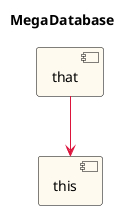 ''''''''''''''''''''''''''''''''''''''''''
''                                      ''
''  AUTOGENERATED CODE -- DO NOT EDIT!  ''
''                                      ''
''''''''''''''''''''''''''''''''''''''''''

@startuml
title MegaDatabase
hide stereotype
scale max 16384 height
skinparam component {
  BackgroundColor FloralWhite
  BorderColor Black
  ArrowColor Crimson
}
[that] as _0
[this] as _1 <<highlight>>
_0 --> _1
@enduml
